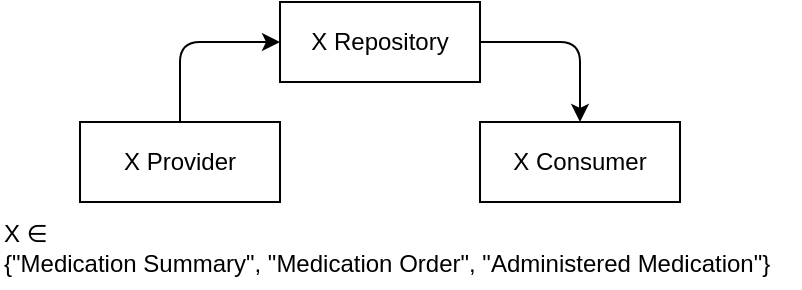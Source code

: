 <mxfile version="24.1.0" type="device">
  <diagram id="C5RBs43oDa-KdzZeNtuy" name="Page-1">
    <mxGraphModel dx="1172" dy="872" grid="1" gridSize="10" guides="1" tooltips="1" connect="1" arrows="1" fold="1" page="1" pageScale="1" pageWidth="827" pageHeight="1169" background="#ffffff" math="0" shadow="0">
      <root>
        <mxCell id="WIyWlLk6GJQsqaUBKTNV-0" />
        <mxCell id="WIyWlLk6GJQsqaUBKTNV-1" parent="WIyWlLk6GJQsqaUBKTNV-0" />
        <mxCell id="5" value="X Repository" style="rounded=0;whiteSpace=wrap;html=1;labelBackgroundColor=none;fontFamily=Helvetica;fontColor=#000000;fillColor=none;strokeColor=#000000;" parent="WIyWlLk6GJQsqaUBKTNV-1" vertex="1">
          <mxGeometry x="240" y="180" width="100" height="40" as="geometry" />
        </mxCell>
        <mxCell id="9" style="edgeStyle=none;html=1;exitX=0.5;exitY=0;exitDx=0;exitDy=0;fontSize=12;fontColor=#000000;entryX=0;entryY=0.5;entryDx=0;entryDy=0;strokeColor=#000000;" parent="WIyWlLk6GJQsqaUBKTNV-1" source="6" target="5" edge="1">
          <mxGeometry relative="1" as="geometry">
            <mxPoint x="190" y="180" as="targetPoint" />
            <Array as="points">
              <mxPoint x="190" y="200" />
            </Array>
          </mxGeometry>
        </mxCell>
        <mxCell id="6" value="X Provider" style="rounded=0;whiteSpace=wrap;html=1;labelBackgroundColor=none;fontFamily=Helvetica;fontColor=#000000;fillColor=none;strokeColor=#000000;" parent="WIyWlLk6GJQsqaUBKTNV-1" vertex="1">
          <mxGeometry x="140" y="240" width="100" height="40" as="geometry" />
        </mxCell>
        <mxCell id="7" value="X Consumer" style="rounded=0;whiteSpace=wrap;html=1;labelBackgroundColor=none;fontFamily=Helvetica;fontColor=#000000;fillColor=none;strokeColor=#000000;" parent="WIyWlLk6GJQsqaUBKTNV-1" vertex="1">
          <mxGeometry x="340" y="240" width="100" height="40" as="geometry" />
        </mxCell>
        <mxCell id="8" value="&lt;span style=&quot;text-indent: 0in; background-color: initial; font-family: &amp;quot;Liberation Sans&amp;quot;; font-variant-numeric: normal; font-variant-east-asian: normal; font-variant-alternates: normal;&quot;&gt;X &lt;/span&gt;&lt;span style=&quot;text-indent: 0in; background-color: initial; font-family: &amp;quot;Liberation Sans&amp;quot;; font-variant-numeric: normal; font-variant-east-asian: normal; font-variant-alternates: normal;&quot;&gt;∈&lt;/span&gt;&lt;br&gt;&lt;p style=&quot;line-height: normal; margin-top: 0pt; margin-bottom: 0pt; margin-right: 0in; text-indent: 0in; unicode-bidi: embed; word-break: normal; font-size: 12px;&quot;&gt;&lt;span style=&quot;font-size: 12px; font-family: &amp;quot;Liberation Sans&amp;quot;; font-variant-numeric: normal; font-variant-east-asian: normal; font-variant-alternates: normal;&quot;&gt;{&quot;&lt;/span&gt;&lt;span style=&quot;font-size: 12px; font-family: &amp;quot;Liberation Sans&amp;quot;; font-variant-numeric: normal; font-variant-east-asian: normal; font-variant-alternates: normal;&quot;&gt;Medication&amp;nbsp;&lt;/span&gt;&lt;span style=&quot;font-size: 12px; font-family: &amp;quot;Liberation Sans&amp;quot;; font-variant-numeric: normal; font-variant-east-asian: normal; font-variant-alternates: normal;&quot;&gt;Summary&quot;, &quot;&lt;/span&gt;&lt;span style=&quot;font-size: 12px; font-family: &amp;quot;Liberation Sans&amp;quot;; font-variant-numeric: normal; font-variant-east-asian: normal; font-variant-alternates: normal;&quot;&gt;Medication&amp;nbsp;&lt;/span&gt;&lt;span style=&quot;font-size: 12px; font-family: &amp;quot;Liberation Sans&amp;quot;; font-variant-numeric: normal; font-variant-east-asian: normal; font-variant-alternates: normal;&quot;&gt;Order&quot;, &quot;&lt;/span&gt;&lt;span style=&quot;font-size: 12px; font-family: &amp;quot;Liberation Sans&amp;quot;; font-variant-numeric: normal; font-variant-east-asian: normal; font-variant-alternates: normal;&quot;&gt;Administered&amp;nbsp;&lt;/span&gt;&lt;span style=&quot;font-size: 12px; font-family: &amp;quot;Liberation Sans&amp;quot;; font-variant-numeric: normal; font-variant-east-asian: normal; font-variant-alternates: normal;&quot;&gt;Medication&lt;/span&gt;&lt;span style=&quot;font-size: 12px; font-family: &amp;quot;Liberation Sans&amp;quot;; font-variant-numeric: normal; font-variant-east-asian: normal; font-variant-alternates: normal;&quot;&gt;&quot;}&lt;/span&gt;&lt;/p&gt;" style="text;html=1;strokeColor=none;fillColor=none;align=left;verticalAlign=middle;whiteSpace=wrap;rounded=0;fontSize=12;fontColor=#000000;" parent="WIyWlLk6GJQsqaUBKTNV-1" vertex="1">
          <mxGeometry x="100" y="283" width="400" height="40" as="geometry" />
        </mxCell>
        <mxCell id="10" style="edgeStyle=none;html=1;exitX=1;exitY=0.5;exitDx=0;exitDy=0;fontSize=12;fontColor=#000000;entryX=0.5;entryY=0;entryDx=0;entryDy=0;strokeColor=#000000;" parent="WIyWlLk6GJQsqaUBKTNV-1" source="5" target="7" edge="1">
          <mxGeometry relative="1" as="geometry">
            <mxPoint x="250" y="195" as="targetPoint" />
            <mxPoint x="200" y="250" as="sourcePoint" />
            <Array as="points">
              <mxPoint x="390" y="200" />
            </Array>
          </mxGeometry>
        </mxCell>
      </root>
    </mxGraphModel>
  </diagram>
</mxfile>
